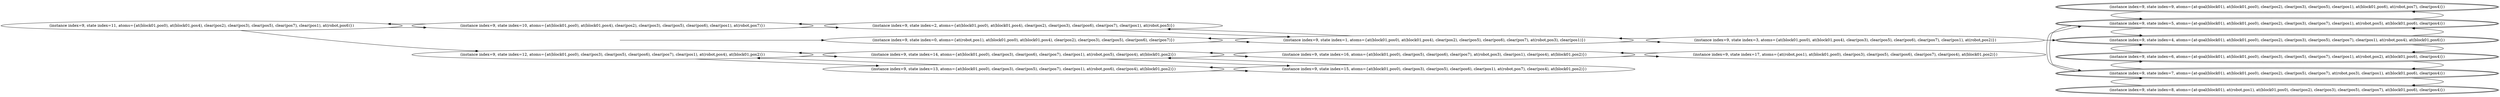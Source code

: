 digraph {
rankdir="LR"
s11[label="(instance index=9, state index=11, atoms={at(block01,pos0), at(block01,pos4), clear(pos2), clear(pos3), clear(pos5), clear(pos7), clear(pos1), at(robot,pos6)})"]
s10[label="(instance index=9, state index=10, atoms={at(block01,pos0), at(block01,pos4), clear(pos2), clear(pos3), clear(pos5), clear(pos6), clear(pos1), at(robot,pos7)})"]
s12[label="(instance index=9, state index=12, atoms={at(block01,pos0), clear(pos3), clear(pos5), clear(pos6), clear(pos7), clear(pos1), at(robot,pos4), at(block01,pos2)})"]
s2[label="(instance index=9, state index=2, atoms={at(block01,pos0), at(block01,pos4), clear(pos2), clear(pos3), clear(pos6), clear(pos7), clear(pos1), at(robot,pos5)})"]
s0[label="(instance index=9, state index=0, atoms={at(robot,pos1), at(block01,pos0), at(block01,pos4), clear(pos2), clear(pos3), clear(pos5), clear(pos6), clear(pos7)})"]
s14[label="(instance index=9, state index=14, atoms={at(block01,pos0), clear(pos3), clear(pos6), clear(pos7), clear(pos1), at(robot,pos5), clear(pos4), at(block01,pos2)})"]
s13[label="(instance index=9, state index=13, atoms={at(block01,pos0), clear(pos3), clear(pos5), clear(pos7), clear(pos1), at(robot,pos6), clear(pos4), at(block01,pos2)})"]
s1[label="(instance index=9, state index=1, atoms={at(block01,pos0), at(block01,pos4), clear(pos2), clear(pos5), clear(pos6), clear(pos7), at(robot,pos3), clear(pos1)})"]
s15[label="(instance index=9, state index=15, atoms={at(block01,pos0), clear(pos3), clear(pos5), clear(pos6), clear(pos1), at(robot,pos7), clear(pos4), at(block01,pos2)})"]
s16[label="(instance index=9, state index=16, atoms={at(block01,pos0), clear(pos5), clear(pos6), clear(pos7), at(robot,pos3), clear(pos1), clear(pos4), at(block01,pos2)})"]
s3[label="(instance index=9, state index=3, atoms={at(block01,pos0), at(block01,pos4), clear(pos3), clear(pos5), clear(pos6), clear(pos7), clear(pos1), at(robot,pos2)})"]
s17[label="(instance index=9, state index=17, atoms={at(robot,pos1), at(block01,pos0), clear(pos3), clear(pos5), clear(pos6), clear(pos7), clear(pos4), at(block01,pos2)})"]
s4[peripheries=2,label="(instance index=9, state index=4, atoms={at-goal(block01), at(block01,pos0), clear(pos2), clear(pos3), clear(pos5), clear(pos7), clear(pos1), at(robot,pos4), at(block01,pos6)})"]
s5[peripheries=2,label="(instance index=9, state index=5, atoms={at-goal(block01), at(block01,pos0), clear(pos2), clear(pos3), clear(pos7), clear(pos1), at(robot,pos5), at(block01,pos6), clear(pos4)})"]
s6[peripheries=2,label="(instance index=9, state index=6, atoms={at-goal(block01), at(block01,pos0), clear(pos3), clear(pos5), clear(pos7), clear(pos1), at(robot,pos2), at(block01,pos6), clear(pos4)})"]
s7[peripheries=2,label="(instance index=9, state index=7, atoms={at-goal(block01), at(block01,pos0), clear(pos2), clear(pos5), clear(pos7), at(robot,pos3), clear(pos1), at(block01,pos6), clear(pos4)})"]
s8[peripheries=2,label="(instance index=9, state index=8, atoms={at-goal(block01), at(robot,pos1), at(block01,pos0), clear(pos2), clear(pos3), clear(pos5), clear(pos7), at(block01,pos6), clear(pos4)})"]
s9[peripheries=2,label="(instance index=9, state index=9, atoms={at-goal(block01), at(block01,pos0), clear(pos2), clear(pos3), clear(pos5), clear(pos1), at(block01,pos6), at(robot,pos7), clear(pos4)})"]
Dangling [ label = "", style = invis ]
{ rank = same; Dangling }
Dangling -> s0
{ rank = same; s0}
{ rank = same; s10,s12}
{ rank = same; s2,s0,s14,s13}
{ rank = same; s1,s15,s16}
{ rank = same; s3,s17}
{ rank = same; s4,s5,s6,s7,s8,s9}
{
s11->s12
s11->s10
}
{
s10->s11
s10->s2
s12->s14
s12->s13
}
{
s2->s10
s2->s1
s0->s1
s14->s15
s14->s12
s14->s16
s13->s15
s13->s12
}
{
s1->s2
s1->s3
s1->s0
s15->s14
s15->s13
s16->s14
s16->s17
}
{
s3->s4
s3->s1
s17->s16
}
{
s4->s6
s4->s5
s5->s7
s5->s4
s5->s9
s6->s7
s6->s4
s7->s6
s7->s5
s7->s8
s8->s7
s9->s5
}
}
